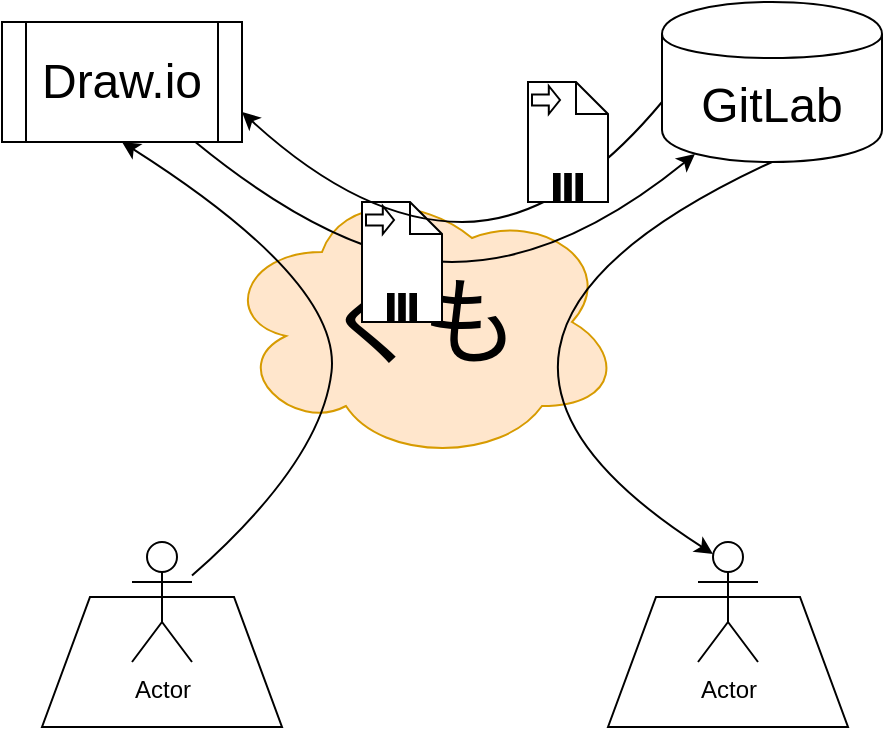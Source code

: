 <mxfile version="12.2.6" type="device" pages="1"><diagram id="2wCaJXIaKZ5UhYeaCbnw" name="ページ1"><mxGraphModel dx="1422" dy="930" grid="1" gridSize="10" guides="1" tooltips="1" connect="1" arrows="1" fold="1" page="1" pageScale="1" pageWidth="827" pageHeight="1169" math="0" shadow="0"><root><mxCell id="0"/><mxCell id="1" parent="0"/><mxCell id="OXAj0Bhnf8DQ0QBtgYds-1" value="&lt;font style=&quot;font-size: 48px&quot;&gt;くも&lt;/font&gt;" style="ellipse;shape=cloud;whiteSpace=wrap;html=1;fillColor=#ffe6cc;strokeColor=#d79b00;" parent="1" vertex="1"><mxGeometry x="160" y="120" width="200" height="140" as="geometry"/></mxCell><mxCell id="OXAj0Bhnf8DQ0QBtgYds-3" value="" style="shape=trapezoid;perimeter=trapezoidPerimeter;whiteSpace=wrap;html=1;" parent="1" vertex="1"><mxGeometry x="70" y="327.5" width="120" height="65" as="geometry"/></mxCell><mxCell id="YTtJ6Ic3-F1gS9hNueBF-2" value="&lt;font style=&quot;font-size: 24px&quot;&gt;Draw.io&lt;/font&gt;" style="shape=process;whiteSpace=wrap;html=1;backgroundOutline=1;" parent="1" vertex="1"><mxGeometry x="50" y="40" width="120" height="60" as="geometry"/></mxCell><mxCell id="YTtJ6Ic3-F1gS9hNueBF-4" value="" style="curved=1;endArrow=classic;html=1;entryX=0.15;entryY=0.95;entryDx=0;entryDy=0;entryPerimeter=0;" parent="1" source="YTtJ6Ic3-F1gS9hNueBF-2" target="EuIRtvS-ismml1ZlT7JR-4" edge="1"><mxGeometry width="50" height="50" relative="1" as="geometry"><mxPoint x="130" y="330" as="sourcePoint"/><mxPoint x="180" y="280" as="targetPoint"/><Array as="points"><mxPoint x="220" y="160"/><mxPoint x="330" y="160"/></Array></mxGeometry></mxCell><mxCell id="YTtJ6Ic3-F1gS9hNueBF-5" value="Actor" style="shape=umlActor;verticalLabelPosition=bottom;labelBackgroundColor=#ffffff;verticalAlign=top;html=1;outlineConnect=0;" parent="1" vertex="1"><mxGeometry x="115" y="300" width="30" height="60" as="geometry"/></mxCell><mxCell id="YTtJ6Ic3-F1gS9hNueBF-6" value="" style="shape=trapezoid;perimeter=trapezoidPerimeter;whiteSpace=wrap;html=1;" parent="1" vertex="1"><mxGeometry x="353" y="327.5" width="120" height="65" as="geometry"/></mxCell><mxCell id="YTtJ6Ic3-F1gS9hNueBF-7" value="Actor" style="shape=umlActor;verticalLabelPosition=bottom;labelBackgroundColor=#ffffff;verticalAlign=top;html=1;outlineConnect=0;" parent="1" vertex="1"><mxGeometry x="398" y="300" width="30" height="60" as="geometry"/></mxCell><mxCell id="YTtJ6Ic3-F1gS9hNueBF-9" value="" style="curved=1;endArrow=classic;html=1;entryX=0.5;entryY=1;entryDx=0;entryDy=0;" parent="1" source="YTtJ6Ic3-F1gS9hNueBF-5" target="YTtJ6Ic3-F1gS9hNueBF-2" edge="1"><mxGeometry width="50" height="50" relative="1" as="geometry"><mxPoint x="136.167" y="200" as="sourcePoint"/><mxPoint x="384.206" y="210" as="targetPoint"/><Array as="points"><mxPoint x="209.5" y="260"/><mxPoint x="220" y="170"/></Array></mxGeometry></mxCell><mxCell id="YTtJ6Ic3-F1gS9hNueBF-10" value="" style="curved=1;endArrow=classic;html=1;exitX=0.5;exitY=1;exitDx=0;exitDy=0;entryX=0.25;entryY=0.1;entryDx=0;entryDy=0;entryPerimeter=0;" parent="1" source="EuIRtvS-ismml1ZlT7JR-4" target="YTtJ6Ic3-F1gS9hNueBF-7" edge="1"><mxGeometry width="50" height="50" relative="1" as="geometry"><mxPoint x="156.667" y="110" as="sourcePoint"/><mxPoint x="404.706" y="120" as="targetPoint"/><Array as="points"><mxPoint x="240" y="200"/></Array></mxGeometry></mxCell><mxCell id="EuIRtvS-ismml1ZlT7JR-1" value="" style="shape=note;whiteSpace=wrap;size=16;html=1;" vertex="1" parent="1"><mxGeometry x="230" y="130" width="40" height="60" as="geometry"/></mxCell><mxCell id="EuIRtvS-ismml1ZlT7JR-2" value="" style="html=1;shape=singleArrow;arrowWidth=0.4;arrowSize=0.4;outlineConnect=0;" vertex="1" parent="EuIRtvS-ismml1ZlT7JR-1"><mxGeometry width="14" height="14" relative="1" as="geometry"><mxPoint x="2" y="2" as="offset"/></mxGeometry></mxCell><mxCell id="EuIRtvS-ismml1ZlT7JR-3" value="" style="html=1;whiteSpace=wrap;shape=parallelMarker;outlineConnect=0;" vertex="1" parent="EuIRtvS-ismml1ZlT7JR-1"><mxGeometry x="0.5" y="1" width="14" height="14" relative="1" as="geometry"><mxPoint x="-7" y="-14" as="offset"/></mxGeometry></mxCell><mxCell id="EuIRtvS-ismml1ZlT7JR-4" value="&lt;font style=&quot;font-size: 24px&quot;&gt;GitLab&lt;/font&gt;" style="shape=cylinder;whiteSpace=wrap;html=1;boundedLbl=1;backgroundOutline=1;" vertex="1" parent="1"><mxGeometry x="380" y="30" width="110" height="80" as="geometry"/></mxCell><mxCell id="EuIRtvS-ismml1ZlT7JR-5" value="" style="curved=1;endArrow=classic;html=1;entryX=1;entryY=0.75;entryDx=0;entryDy=0;" edge="1" parent="1" target="YTtJ6Ic3-F1gS9hNueBF-2"><mxGeometry width="50" height="50" relative="1" as="geometry"><mxPoint x="380" y="80" as="sourcePoint"/><mxPoint x="610" y="66" as="targetPoint"/><Array as="points"><mxPoint x="330" y="140"/><mxPoint x="230" y="140"/></Array></mxGeometry></mxCell><mxCell id="EuIRtvS-ismml1ZlT7JR-8" value="" style="shape=note;whiteSpace=wrap;size=16;html=1;" vertex="1" parent="1"><mxGeometry x="313" y="70" width="40" height="60" as="geometry"/></mxCell><mxCell id="EuIRtvS-ismml1ZlT7JR-9" value="" style="html=1;shape=singleArrow;arrowWidth=0.4;arrowSize=0.4;outlineConnect=0;" vertex="1" parent="EuIRtvS-ismml1ZlT7JR-8"><mxGeometry width="14" height="14" relative="1" as="geometry"><mxPoint x="2" y="2" as="offset"/></mxGeometry></mxCell><mxCell id="EuIRtvS-ismml1ZlT7JR-10" value="" style="html=1;whiteSpace=wrap;shape=parallelMarker;outlineConnect=0;" vertex="1" parent="EuIRtvS-ismml1ZlT7JR-8"><mxGeometry x="0.5" y="1" width="14" height="14" relative="1" as="geometry"><mxPoint x="-7" y="-14" as="offset"/></mxGeometry></mxCell></root></mxGraphModel></diagram></mxfile>